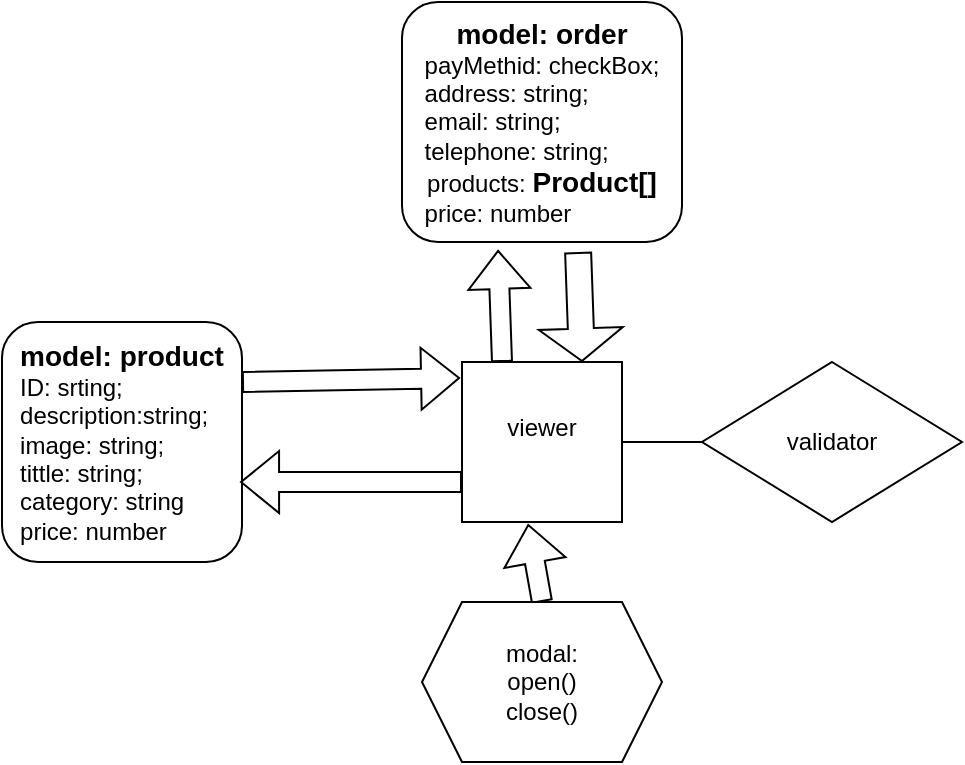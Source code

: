 <mxfile version="26.0.7">
  <diagram name="Страница — 1" id="25r1SvD_yklFjiJkBADp">
    <mxGraphModel dx="1434" dy="780" grid="1" gridSize="10" guides="1" tooltips="1" connect="1" arrows="1" fold="1" page="1" pageScale="1" pageWidth="827" pageHeight="1169" math="0" shadow="0">
      <root>
        <mxCell id="0" />
        <mxCell id="1" parent="0" />
        <mxCell id="Fy4a6YLvBeBHjIgzrJtm-4" value="&lt;div style=&quot;&quot;&gt;&lt;span style=&quot;background-color: transparent; color: light-dark(rgb(0, 0, 0), rgb(255, 255, 255));&quot;&gt;&lt;b style=&quot;&quot;&gt;&lt;font style=&quot;font-size: 14px;&quot;&gt;model: product&lt;/font&gt;&lt;/b&gt;&lt;/span&gt;&lt;/div&gt;&lt;div style=&quot;text-align: left;&quot;&gt;ID: srting;&lt;/div&gt;&lt;div style=&quot;text-align: left;&quot;&gt;description:string;&lt;/div&gt;&lt;div style=&quot;text-align: left;&quot;&gt;image: string;&lt;/div&gt;&lt;div style=&quot;text-align: left;&quot;&gt;tittle: string;&lt;/div&gt;&lt;div style=&quot;text-align: left;&quot;&gt;category: string&lt;/div&gt;&lt;div style=&quot;text-align: left;&quot;&gt;price: number&lt;/div&gt;" style="rounded=1;whiteSpace=wrap;html=1;" vertex="1" parent="1">
          <mxGeometry x="140" y="170" width="120" height="120" as="geometry" />
        </mxCell>
        <mxCell id="Fy4a6YLvBeBHjIgzrJtm-6" value="&lt;div&gt;&lt;span style=&quot;background-color: transparent; color: light-dark(rgb(0, 0, 0), rgb(255, 255, 255));&quot;&gt;&lt;b&gt;&lt;font style=&quot;font-size: 14px;&quot;&gt;model:&amp;nbsp;&lt;/font&gt;&lt;/b&gt;&lt;/span&gt;&lt;span style=&quot;background-color: transparent; font-size: 14px;&quot;&gt;&lt;b&gt;order&lt;/b&gt;&lt;/span&gt;&lt;/div&gt;&lt;div style=&quot;text-align: left;&quot;&gt;payMethid: checkBox;&lt;/div&gt;&lt;div style=&quot;text-align: left;&quot;&gt;address: string;&lt;/div&gt;&lt;div style=&quot;text-align: left;&quot;&gt;email: string;&lt;/div&gt;&lt;div style=&quot;text-align: left;&quot;&gt;telephone: string;&lt;/div&gt;&lt;div style=&quot;text-align: center;&quot;&gt;products: &lt;span style=&quot;font-size: 14px;&quot;&gt;&lt;b&gt;Product[]&lt;/b&gt;&lt;/span&gt;&lt;/div&gt;&lt;div style=&quot;text-align: left;&quot;&gt;price: number&lt;/div&gt;" style="rounded=1;whiteSpace=wrap;html=1;" vertex="1" parent="1">
          <mxGeometry x="340" y="10" width="140" height="120" as="geometry" />
        </mxCell>
        <mxCell id="Fy4a6YLvBeBHjIgzrJtm-20" style="edgeStyle=none;shape=flexArrow;rounded=0;orthogonalLoop=1;jettySize=auto;html=1;exitX=0.5;exitY=0;exitDx=0;exitDy=0;entryX=0.413;entryY=1.013;entryDx=0;entryDy=0;entryPerimeter=0;" edge="1" parent="1" source="Fy4a6YLvBeBHjIgzrJtm-12" target="Fy4a6YLvBeBHjIgzrJtm-8">
          <mxGeometry relative="1" as="geometry">
            <mxPoint x="470" y="280" as="targetPoint" />
          </mxGeometry>
        </mxCell>
        <mxCell id="Fy4a6YLvBeBHjIgzrJtm-8" value="viewer&lt;div&gt;&lt;br&gt;&lt;/div&gt;" style="rounded=0;whiteSpace=wrap;html=1;" vertex="1" parent="1">
          <mxGeometry x="370" y="190" width="80" height="80" as="geometry" />
        </mxCell>
        <mxCell id="Fy4a6YLvBeBHjIgzrJtm-10" value="validator" style="rhombus;whiteSpace=wrap;html=1;" vertex="1" parent="1">
          <mxGeometry x="490" y="190" width="130" height="80" as="geometry" />
        </mxCell>
        <mxCell id="Fy4a6YLvBeBHjIgzrJtm-12" value="modal:&lt;div&gt;open()&lt;/div&gt;&lt;div&gt;close()&lt;/div&gt;" style="shape=hexagon;perimeter=hexagonPerimeter2;whiteSpace=wrap;html=1;fixedSize=1;" vertex="1" parent="1">
          <mxGeometry x="350" y="310" width="120" height="80" as="geometry" />
        </mxCell>
        <mxCell id="Fy4a6YLvBeBHjIgzrJtm-16" style="edgeStyle=none;shape=flexArrow;rounded=0;orthogonalLoop=1;jettySize=auto;html=1;exitX=1;exitY=0.25;exitDx=0;exitDy=0;entryX=-0.012;entryY=0.1;entryDx=0;entryDy=0;entryPerimeter=0;" edge="1" parent="1" source="Fy4a6YLvBeBHjIgzrJtm-4" target="Fy4a6YLvBeBHjIgzrJtm-8">
          <mxGeometry relative="1" as="geometry" />
        </mxCell>
        <mxCell id="Fy4a6YLvBeBHjIgzrJtm-17" style="edgeStyle=none;shape=flexArrow;rounded=0;orthogonalLoop=1;jettySize=auto;html=1;exitX=0;exitY=0.75;exitDx=0;exitDy=0;entryX=0.992;entryY=0.667;entryDx=0;entryDy=0;entryPerimeter=0;" edge="1" parent="1" source="Fy4a6YLvBeBHjIgzrJtm-8" target="Fy4a6YLvBeBHjIgzrJtm-4">
          <mxGeometry relative="1" as="geometry" />
        </mxCell>
        <mxCell id="Fy4a6YLvBeBHjIgzrJtm-18" style="edgeStyle=none;shape=flexArrow;rounded=0;orthogonalLoop=1;jettySize=auto;html=1;exitX=0.25;exitY=0;exitDx=0;exitDy=0;entryX=0.343;entryY=1.033;entryDx=0;entryDy=0;entryPerimeter=0;" edge="1" parent="1" source="Fy4a6YLvBeBHjIgzrJtm-8" target="Fy4a6YLvBeBHjIgzrJtm-6">
          <mxGeometry relative="1" as="geometry" />
        </mxCell>
        <mxCell id="Fy4a6YLvBeBHjIgzrJtm-19" style="edgeStyle=none;shape=flexArrow;rounded=0;orthogonalLoop=1;jettySize=auto;html=1;exitX=0.629;exitY=1.042;exitDx=0;exitDy=0;width=13;endSize=5.09;endWidth=28;exitPerimeter=0;entryX=0.75;entryY=0;entryDx=0;entryDy=0;" edge="1" parent="1" source="Fy4a6YLvBeBHjIgzrJtm-6" target="Fy4a6YLvBeBHjIgzrJtm-8">
          <mxGeometry relative="1" as="geometry">
            <mxPoint x="442" y="190" as="sourcePoint" />
            <mxPoint x="510" y="150" as="targetPoint" />
          </mxGeometry>
        </mxCell>
        <mxCell id="Fy4a6YLvBeBHjIgzrJtm-25" value="" style="endArrow=none;html=1;rounded=0;entryX=0;entryY=0.5;entryDx=0;entryDy=0;exitX=1;exitY=0.5;exitDx=0;exitDy=0;" edge="1" parent="1" source="Fy4a6YLvBeBHjIgzrJtm-8" target="Fy4a6YLvBeBHjIgzrJtm-10">
          <mxGeometry width="50" height="50" relative="1" as="geometry">
            <mxPoint x="390" y="380" as="sourcePoint" />
            <mxPoint x="440" y="330" as="targetPoint" />
          </mxGeometry>
        </mxCell>
      </root>
    </mxGraphModel>
  </diagram>
</mxfile>
